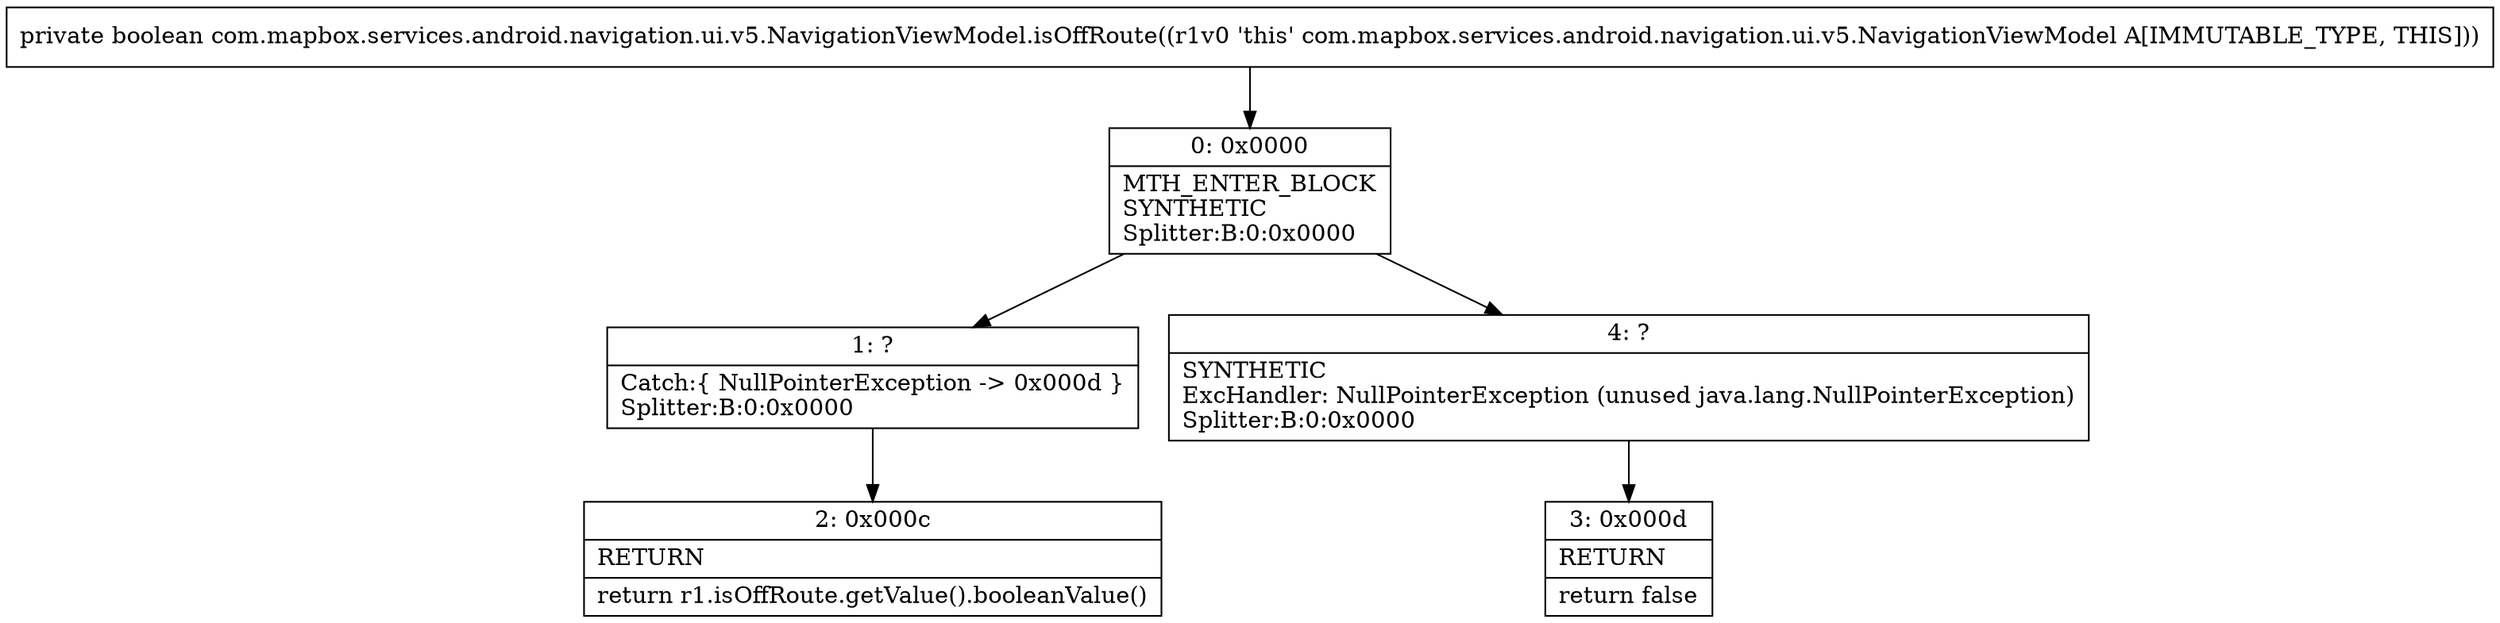 digraph "CFG forcom.mapbox.services.android.navigation.ui.v5.NavigationViewModel.isOffRoute()Z" {
Node_0 [shape=record,label="{0\:\ 0x0000|MTH_ENTER_BLOCK\lSYNTHETIC\lSplitter:B:0:0x0000\l}"];
Node_1 [shape=record,label="{1\:\ ?|Catch:\{ NullPointerException \-\> 0x000d \}\lSplitter:B:0:0x0000\l}"];
Node_2 [shape=record,label="{2\:\ 0x000c|RETURN\l|return r1.isOffRoute.getValue().booleanValue()\l}"];
Node_3 [shape=record,label="{3\:\ 0x000d|RETURN\l|return false\l}"];
Node_4 [shape=record,label="{4\:\ ?|SYNTHETIC\lExcHandler: NullPointerException (unused java.lang.NullPointerException)\lSplitter:B:0:0x0000\l}"];
MethodNode[shape=record,label="{private boolean com.mapbox.services.android.navigation.ui.v5.NavigationViewModel.isOffRoute((r1v0 'this' com.mapbox.services.android.navigation.ui.v5.NavigationViewModel A[IMMUTABLE_TYPE, THIS])) }"];
MethodNode -> Node_0;
Node_0 -> Node_1;
Node_0 -> Node_4;
Node_1 -> Node_2;
Node_4 -> Node_3;
}

